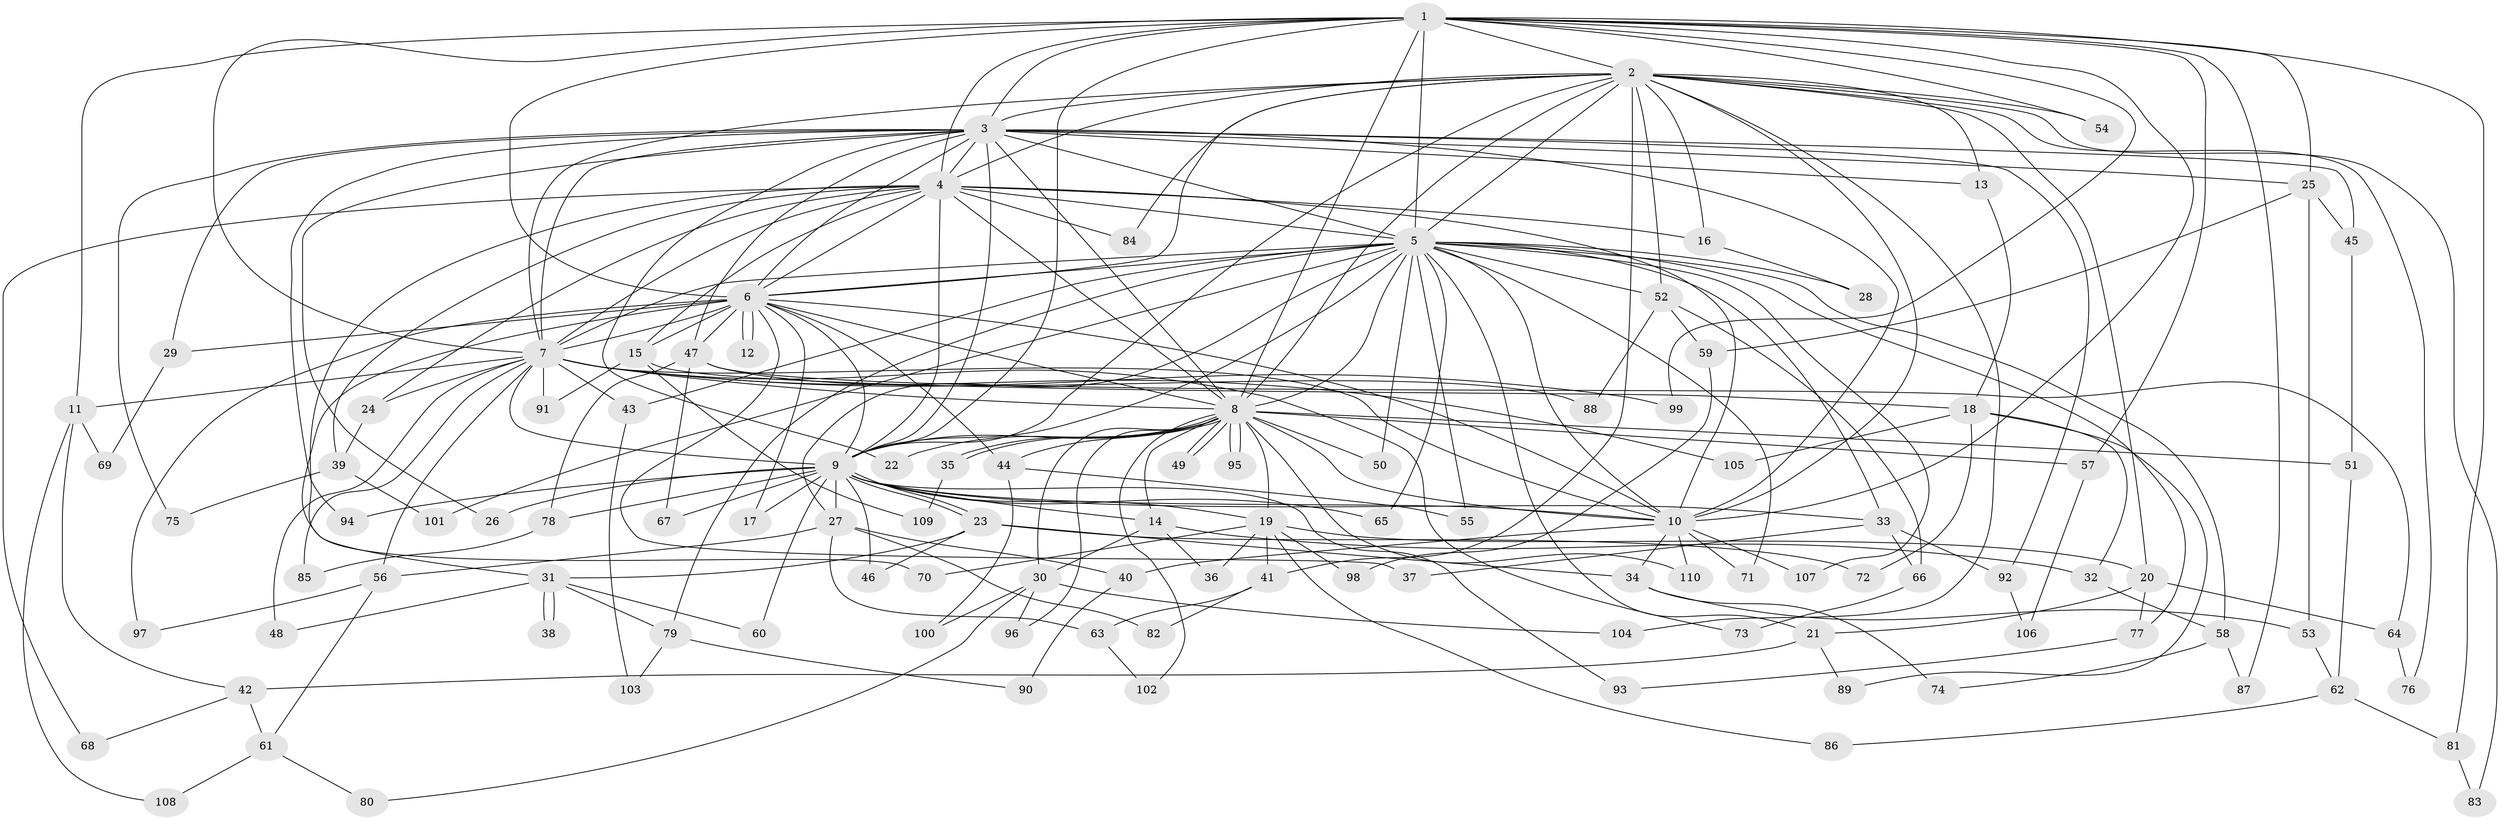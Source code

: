 // Generated by graph-tools (version 1.1) at 2025/43/03/09/25 04:43:38]
// undirected, 110 vertices, 245 edges
graph export_dot {
graph [start="1"]
  node [color=gray90,style=filled];
  1;
  2;
  3;
  4;
  5;
  6;
  7;
  8;
  9;
  10;
  11;
  12;
  13;
  14;
  15;
  16;
  17;
  18;
  19;
  20;
  21;
  22;
  23;
  24;
  25;
  26;
  27;
  28;
  29;
  30;
  31;
  32;
  33;
  34;
  35;
  36;
  37;
  38;
  39;
  40;
  41;
  42;
  43;
  44;
  45;
  46;
  47;
  48;
  49;
  50;
  51;
  52;
  53;
  54;
  55;
  56;
  57;
  58;
  59;
  60;
  61;
  62;
  63;
  64;
  65;
  66;
  67;
  68;
  69;
  70;
  71;
  72;
  73;
  74;
  75;
  76;
  77;
  78;
  79;
  80;
  81;
  82;
  83;
  84;
  85;
  86;
  87;
  88;
  89;
  90;
  91;
  92;
  93;
  94;
  95;
  96;
  97;
  98;
  99;
  100;
  101;
  102;
  103;
  104;
  105;
  106;
  107;
  108;
  109;
  110;
  1 -- 2;
  1 -- 3;
  1 -- 4;
  1 -- 5;
  1 -- 6;
  1 -- 7;
  1 -- 8;
  1 -- 9;
  1 -- 10;
  1 -- 11;
  1 -- 25;
  1 -- 54;
  1 -- 57;
  1 -- 81;
  1 -- 87;
  1 -- 99;
  2 -- 3;
  2 -- 4;
  2 -- 5;
  2 -- 6;
  2 -- 7;
  2 -- 8;
  2 -- 9;
  2 -- 10;
  2 -- 13;
  2 -- 16;
  2 -- 20;
  2 -- 41;
  2 -- 52;
  2 -- 54;
  2 -- 76;
  2 -- 83;
  2 -- 84;
  2 -- 104;
  3 -- 4;
  3 -- 5;
  3 -- 6;
  3 -- 7;
  3 -- 8;
  3 -- 9;
  3 -- 10;
  3 -- 13;
  3 -- 22;
  3 -- 25;
  3 -- 26;
  3 -- 29;
  3 -- 45;
  3 -- 47;
  3 -- 75;
  3 -- 92;
  3 -- 94;
  4 -- 5;
  4 -- 6;
  4 -- 7;
  4 -- 8;
  4 -- 9;
  4 -- 10;
  4 -- 15;
  4 -- 16;
  4 -- 24;
  4 -- 39;
  4 -- 68;
  4 -- 70;
  4 -- 84;
  5 -- 6;
  5 -- 7;
  5 -- 8;
  5 -- 9;
  5 -- 10;
  5 -- 21;
  5 -- 27;
  5 -- 28;
  5 -- 33;
  5 -- 43;
  5 -- 50;
  5 -- 52;
  5 -- 55;
  5 -- 58;
  5 -- 65;
  5 -- 71;
  5 -- 77;
  5 -- 79;
  5 -- 101;
  5 -- 107;
  6 -- 7;
  6 -- 8;
  6 -- 9;
  6 -- 10;
  6 -- 12;
  6 -- 12;
  6 -- 15;
  6 -- 17;
  6 -- 29;
  6 -- 31;
  6 -- 37;
  6 -- 44;
  6 -- 47;
  6 -- 97;
  7 -- 8;
  7 -- 9;
  7 -- 10;
  7 -- 11;
  7 -- 24;
  7 -- 43;
  7 -- 48;
  7 -- 56;
  7 -- 73;
  7 -- 85;
  7 -- 91;
  7 -- 99;
  7 -- 105;
  8 -- 9;
  8 -- 10;
  8 -- 14;
  8 -- 19;
  8 -- 22;
  8 -- 30;
  8 -- 35;
  8 -- 35;
  8 -- 44;
  8 -- 49;
  8 -- 49;
  8 -- 50;
  8 -- 51;
  8 -- 57;
  8 -- 95;
  8 -- 95;
  8 -- 96;
  8 -- 102;
  8 -- 110;
  9 -- 10;
  9 -- 14;
  9 -- 17;
  9 -- 19;
  9 -- 23;
  9 -- 23;
  9 -- 26;
  9 -- 27;
  9 -- 33;
  9 -- 46;
  9 -- 60;
  9 -- 65;
  9 -- 67;
  9 -- 78;
  9 -- 93;
  9 -- 94;
  10 -- 34;
  10 -- 40;
  10 -- 71;
  10 -- 107;
  10 -- 110;
  11 -- 42;
  11 -- 69;
  11 -- 108;
  13 -- 18;
  14 -- 30;
  14 -- 32;
  14 -- 36;
  15 -- 18;
  15 -- 91;
  15 -- 109;
  16 -- 28;
  18 -- 32;
  18 -- 72;
  18 -- 89;
  18 -- 105;
  19 -- 20;
  19 -- 36;
  19 -- 41;
  19 -- 70;
  19 -- 86;
  19 -- 98;
  20 -- 21;
  20 -- 64;
  20 -- 77;
  21 -- 42;
  21 -- 89;
  23 -- 31;
  23 -- 34;
  23 -- 46;
  23 -- 72;
  24 -- 39;
  25 -- 45;
  25 -- 53;
  25 -- 59;
  27 -- 40;
  27 -- 56;
  27 -- 63;
  27 -- 82;
  29 -- 69;
  30 -- 80;
  30 -- 96;
  30 -- 100;
  30 -- 104;
  31 -- 38;
  31 -- 38;
  31 -- 48;
  31 -- 60;
  31 -- 79;
  32 -- 58;
  33 -- 37;
  33 -- 66;
  33 -- 92;
  34 -- 53;
  34 -- 74;
  35 -- 109;
  39 -- 75;
  39 -- 101;
  40 -- 90;
  41 -- 63;
  41 -- 82;
  42 -- 61;
  42 -- 68;
  43 -- 103;
  44 -- 55;
  44 -- 100;
  45 -- 51;
  47 -- 64;
  47 -- 67;
  47 -- 78;
  47 -- 88;
  51 -- 62;
  52 -- 59;
  52 -- 66;
  52 -- 88;
  53 -- 62;
  56 -- 61;
  56 -- 97;
  57 -- 106;
  58 -- 74;
  58 -- 87;
  59 -- 98;
  61 -- 80;
  61 -- 108;
  62 -- 81;
  62 -- 86;
  63 -- 102;
  64 -- 76;
  66 -- 73;
  77 -- 93;
  78 -- 85;
  79 -- 90;
  79 -- 103;
  81 -- 83;
  92 -- 106;
}
